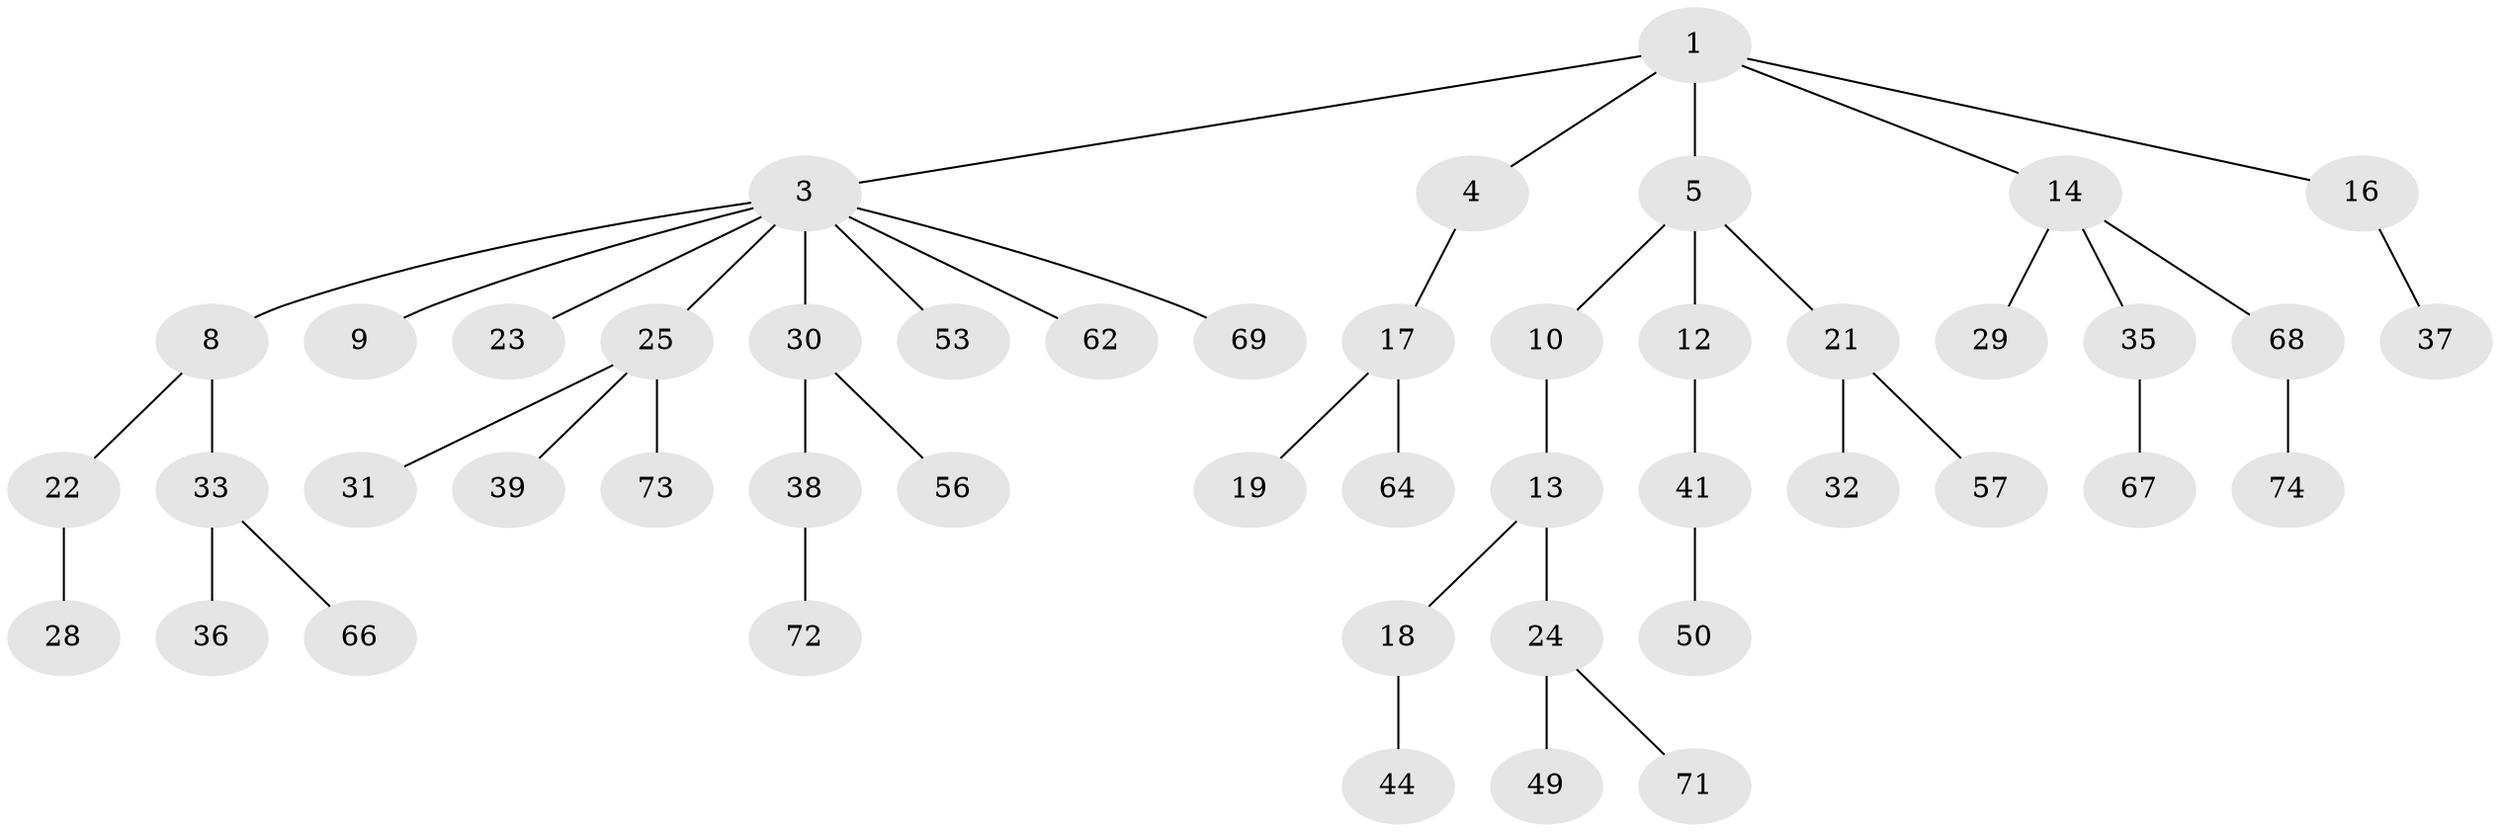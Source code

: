 // original degree distribution, {3: 0.14864864864864866, 4: 0.10810810810810811, 7: 0.013513513513513514, 1: 0.5, 2: 0.21621621621621623, 5: 0.013513513513513514}
// Generated by graph-tools (version 1.1) at 2025/42/03/06/25 10:42:03]
// undirected, 47 vertices, 46 edges
graph export_dot {
graph [start="1"]
  node [color=gray90,style=filled];
  1 [super="+2"];
  3 [super="+7"];
  4 [super="+59"];
  5 [super="+6"];
  8 [super="+40"];
  9;
  10 [super="+11"];
  12;
  13 [super="+26"];
  14 [super="+15"];
  16 [super="+27"];
  17 [super="+20"];
  18 [super="+34"];
  19;
  21 [super="+48"];
  22 [super="+52"];
  23 [super="+46"];
  24 [super="+61"];
  25 [super="+51"];
  28 [super="+45"];
  29;
  30 [super="+54"];
  31;
  32;
  33 [super="+63"];
  35 [super="+47"];
  36;
  37 [super="+60"];
  38 [super="+42"];
  39;
  41 [super="+43"];
  44;
  49 [super="+58"];
  50 [super="+55"];
  53;
  56;
  57;
  62;
  64 [super="+65"];
  66;
  67;
  68 [super="+70"];
  69;
  71;
  72;
  73;
  74;
  1 -- 3;
  1 -- 4;
  1 -- 16;
  1 -- 5;
  1 -- 14;
  3 -- 8;
  3 -- 9;
  3 -- 30;
  3 -- 53;
  3 -- 62;
  3 -- 25;
  3 -- 69;
  3 -- 23;
  4 -- 17;
  5 -- 10;
  5 -- 21;
  5 -- 12;
  8 -- 22;
  8 -- 33;
  10 -- 13;
  12 -- 41;
  13 -- 18;
  13 -- 24;
  14 -- 35;
  14 -- 68;
  14 -- 29;
  16 -- 37;
  17 -- 19;
  17 -- 64;
  18 -- 44;
  21 -- 32;
  21 -- 57;
  22 -- 28;
  24 -- 49;
  24 -- 71;
  25 -- 31;
  25 -- 39;
  25 -- 73;
  30 -- 38;
  30 -- 56;
  33 -- 36;
  33 -- 66;
  35 -- 67;
  38 -- 72;
  41 -- 50;
  68 -- 74;
}
